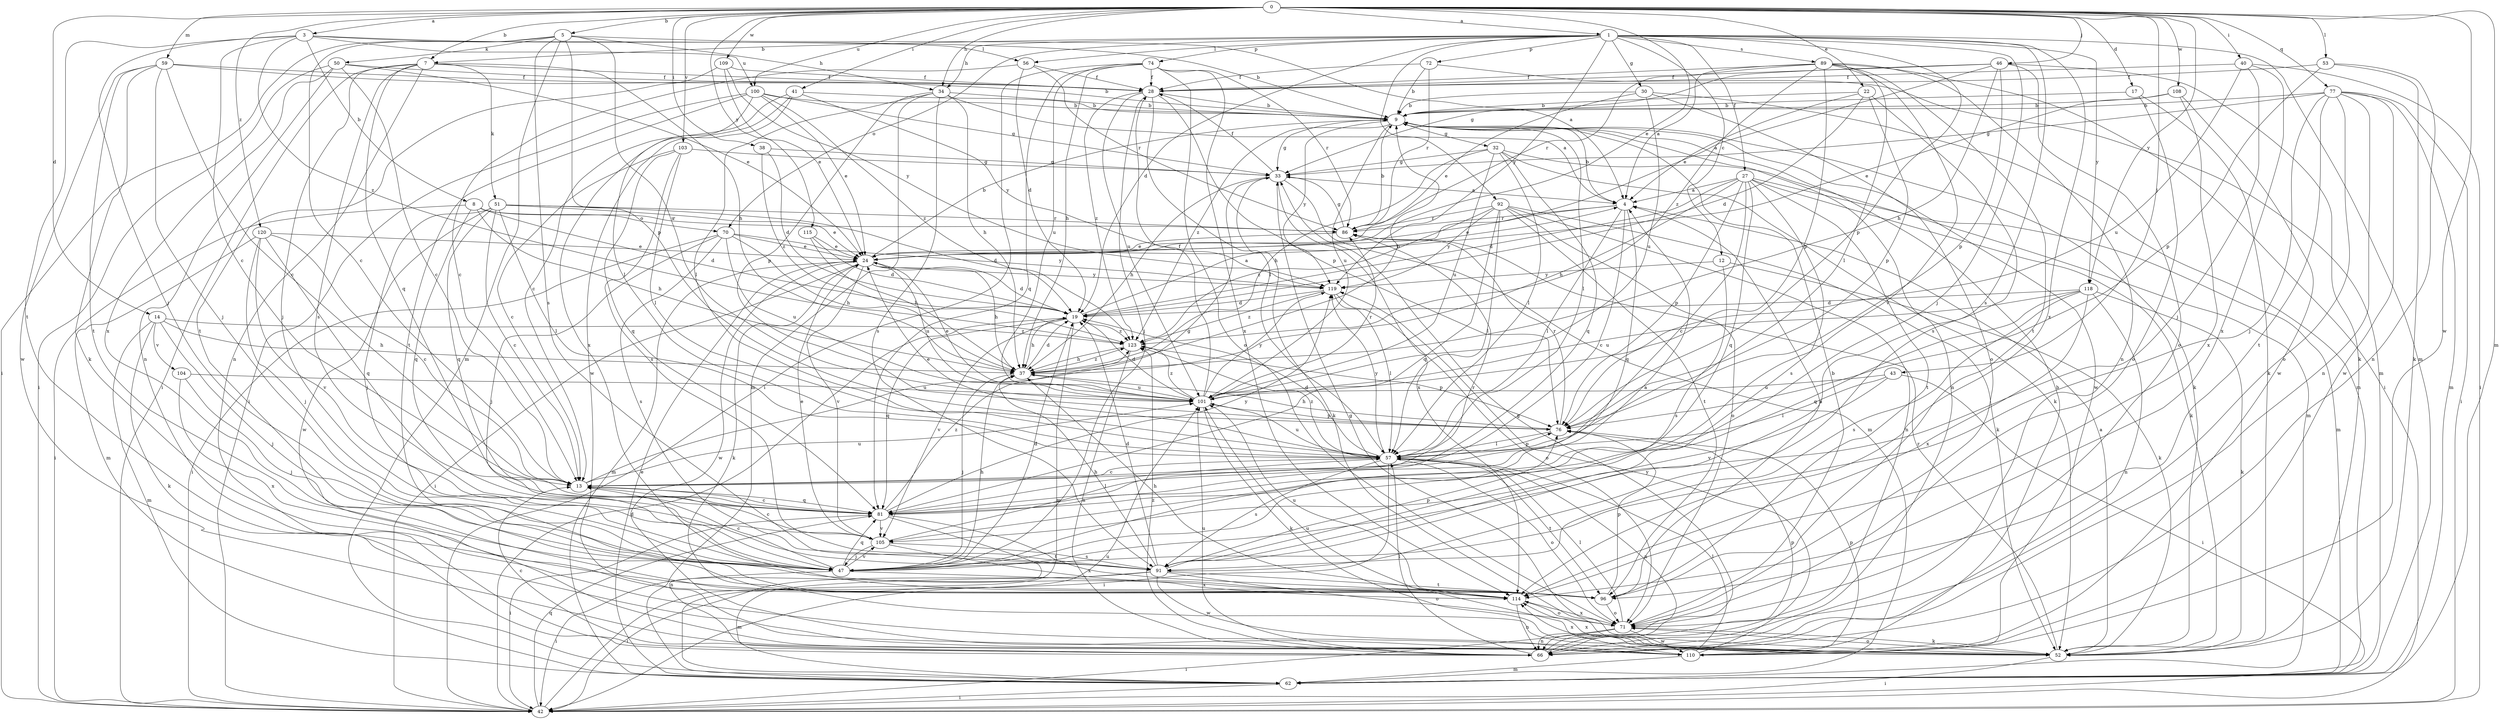 strict digraph  {
0;
1;
3;
4;
5;
7;
8;
9;
12;
13;
14;
17;
19;
22;
24;
27;
28;
30;
32;
33;
34;
37;
38;
40;
41;
42;
43;
46;
47;
50;
51;
52;
53;
56;
57;
59;
62;
66;
70;
71;
72;
74;
76;
77;
81;
86;
89;
91;
92;
96;
100;
101;
103;
104;
105;
108;
109;
110;
114;
115;
118;
119;
120;
123;
0 -> 1  [label=a];
0 -> 3  [label=a];
0 -> 5  [label=b];
0 -> 7  [label=b];
0 -> 14  [label=d];
0 -> 17  [label=d];
0 -> 22  [label=e];
0 -> 24  [label=e];
0 -> 34  [label=h];
0 -> 38  [label=i];
0 -> 40  [label=i];
0 -> 41  [label=i];
0 -> 43  [label=j];
0 -> 46  [label=j];
0 -> 53  [label=l];
0 -> 59  [label=m];
0 -> 62  [label=m];
0 -> 77  [label=q];
0 -> 100  [label=u];
0 -> 103  [label=v];
0 -> 108  [label=w];
0 -> 109  [label=w];
0 -> 110  [label=w];
0 -> 115  [label=y];
0 -> 118  [label=y];
0 -> 120  [label=z];
1 -> 7  [label=b];
1 -> 12  [label=c];
1 -> 19  [label=d];
1 -> 27  [label=f];
1 -> 30  [label=g];
1 -> 34  [label=h];
1 -> 47  [label=j];
1 -> 56  [label=l];
1 -> 62  [label=m];
1 -> 70  [label=o];
1 -> 72  [label=p];
1 -> 74  [label=p];
1 -> 76  [label=p];
1 -> 89  [label=s];
1 -> 91  [label=s];
1 -> 92  [label=t];
1 -> 114  [label=x];
1 -> 118  [label=y];
1 -> 119  [label=y];
3 -> 8  [label=b];
3 -> 9  [label=b];
3 -> 13  [label=c];
3 -> 47  [label=j];
3 -> 56  [label=l];
3 -> 96  [label=t];
3 -> 100  [label=u];
3 -> 123  [label=z];
4 -> 9  [label=b];
4 -> 13  [label=c];
4 -> 24  [label=e];
4 -> 57  [label=l];
4 -> 81  [label=q];
4 -> 86  [label=r];
5 -> 4  [label=a];
5 -> 13  [label=c];
5 -> 34  [label=h];
5 -> 42  [label=i];
5 -> 50  [label=k];
5 -> 62  [label=m];
5 -> 76  [label=p];
5 -> 91  [label=s];
5 -> 101  [label=u];
7 -> 28  [label=f];
7 -> 37  [label=h];
7 -> 42  [label=i];
7 -> 47  [label=j];
7 -> 51  [label=k];
7 -> 66  [label=n];
7 -> 81  [label=q];
7 -> 91  [label=s];
8 -> 19  [label=d];
8 -> 37  [label=h];
8 -> 42  [label=i];
8 -> 70  [label=o];
8 -> 81  [label=q];
8 -> 86  [label=r];
9 -> 32  [label=g];
9 -> 33  [label=g];
9 -> 52  [label=k];
9 -> 57  [label=l];
9 -> 66  [label=n];
9 -> 101  [label=u];
9 -> 110  [label=w];
9 -> 119  [label=y];
9 -> 123  [label=z];
12 -> 52  [label=k];
12 -> 91  [label=s];
12 -> 119  [label=y];
13 -> 33  [label=g];
13 -> 81  [label=q];
13 -> 101  [label=u];
14 -> 37  [label=h];
14 -> 47  [label=j];
14 -> 52  [label=k];
14 -> 62  [label=m];
14 -> 104  [label=v];
14 -> 123  [label=z];
17 -> 9  [label=b];
17 -> 52  [label=k];
17 -> 71  [label=o];
19 -> 4  [label=a];
19 -> 37  [label=h];
19 -> 62  [label=m];
19 -> 81  [label=q];
19 -> 105  [label=v];
19 -> 123  [label=z];
22 -> 4  [label=a];
22 -> 9  [label=b];
22 -> 19  [label=d];
22 -> 76  [label=p];
22 -> 91  [label=s];
24 -> 9  [label=b];
24 -> 19  [label=d];
24 -> 37  [label=h];
24 -> 42  [label=i];
24 -> 52  [label=k];
24 -> 62  [label=m];
24 -> 101  [label=u];
24 -> 105  [label=v];
24 -> 110  [label=w];
24 -> 119  [label=y];
27 -> 4  [label=a];
27 -> 13  [label=c];
27 -> 19  [label=d];
27 -> 37  [label=h];
27 -> 52  [label=k];
27 -> 62  [label=m];
27 -> 76  [label=p];
27 -> 81  [label=q];
27 -> 91  [label=s];
27 -> 96  [label=t];
28 -> 9  [label=b];
28 -> 47  [label=j];
28 -> 57  [label=l];
28 -> 76  [label=p];
28 -> 101  [label=u];
28 -> 123  [label=z];
30 -> 9  [label=b];
30 -> 24  [label=e];
30 -> 62  [label=m];
30 -> 71  [label=o];
30 -> 101  [label=u];
32 -> 33  [label=g];
32 -> 37  [label=h];
32 -> 52  [label=k];
32 -> 57  [label=l];
32 -> 62  [label=m];
32 -> 81  [label=q];
32 -> 101  [label=u];
33 -> 4  [label=a];
33 -> 28  [label=f];
33 -> 37  [label=h];
33 -> 52  [label=k];
33 -> 62  [label=m];
33 -> 114  [label=x];
34 -> 4  [label=a];
34 -> 9  [label=b];
34 -> 37  [label=h];
34 -> 57  [label=l];
34 -> 62  [label=m];
34 -> 76  [label=p];
34 -> 91  [label=s];
37 -> 9  [label=b];
37 -> 19  [label=d];
37 -> 47  [label=j];
37 -> 101  [label=u];
37 -> 123  [label=z];
38 -> 19  [label=d];
38 -> 33  [label=g];
38 -> 123  [label=z];
40 -> 28  [label=f];
40 -> 42  [label=i];
40 -> 47  [label=j];
40 -> 101  [label=u];
40 -> 114  [label=x];
41 -> 9  [label=b];
41 -> 13  [label=c];
41 -> 110  [label=w];
41 -> 114  [label=x];
41 -> 119  [label=y];
42 -> 19  [label=d];
42 -> 81  [label=q];
42 -> 101  [label=u];
43 -> 42  [label=i];
43 -> 57  [label=l];
43 -> 101  [label=u];
43 -> 105  [label=v];
46 -> 24  [label=e];
46 -> 28  [label=f];
46 -> 33  [label=g];
46 -> 37  [label=h];
46 -> 52  [label=k];
46 -> 71  [label=o];
46 -> 76  [label=p];
47 -> 4  [label=a];
47 -> 13  [label=c];
47 -> 19  [label=d];
47 -> 37  [label=h];
47 -> 42  [label=i];
47 -> 81  [label=q];
47 -> 105  [label=v];
47 -> 114  [label=x];
50 -> 13  [label=c];
50 -> 24  [label=e];
50 -> 28  [label=f];
50 -> 42  [label=i];
50 -> 66  [label=n];
50 -> 114  [label=x];
51 -> 13  [label=c];
51 -> 19  [label=d];
51 -> 24  [label=e];
51 -> 47  [label=j];
51 -> 57  [label=l];
51 -> 81  [label=q];
51 -> 86  [label=r];
51 -> 110  [label=w];
52 -> 4  [label=a];
52 -> 33  [label=g];
52 -> 42  [label=i];
52 -> 71  [label=o];
52 -> 86  [label=r];
52 -> 101  [label=u];
52 -> 114  [label=x];
53 -> 28  [label=f];
53 -> 52  [label=k];
53 -> 66  [label=n];
53 -> 76  [label=p];
56 -> 13  [label=c];
56 -> 19  [label=d];
56 -> 28  [label=f];
56 -> 86  [label=r];
57 -> 13  [label=c];
57 -> 19  [label=d];
57 -> 24  [label=e];
57 -> 42  [label=i];
57 -> 66  [label=n];
57 -> 71  [label=o];
57 -> 76  [label=p];
57 -> 91  [label=s];
57 -> 96  [label=t];
57 -> 101  [label=u];
57 -> 119  [label=y];
57 -> 123  [label=z];
59 -> 9  [label=b];
59 -> 13  [label=c];
59 -> 28  [label=f];
59 -> 47  [label=j];
59 -> 52  [label=k];
59 -> 96  [label=t];
59 -> 110  [label=w];
62 -> 24  [label=e];
62 -> 42  [label=i];
66 -> 13  [label=c];
66 -> 33  [label=g];
66 -> 57  [label=l];
66 -> 76  [label=p];
66 -> 101  [label=u];
66 -> 123  [label=z];
70 -> 24  [label=e];
70 -> 37  [label=h];
70 -> 42  [label=i];
70 -> 47  [label=j];
70 -> 91  [label=s];
70 -> 101  [label=u];
70 -> 119  [label=y];
71 -> 9  [label=b];
71 -> 42  [label=i];
71 -> 52  [label=k];
71 -> 57  [label=l];
71 -> 66  [label=n];
71 -> 110  [label=w];
71 -> 114  [label=x];
72 -> 9  [label=b];
72 -> 28  [label=f];
72 -> 62  [label=m];
72 -> 86  [label=r];
74 -> 28  [label=f];
74 -> 37  [label=h];
74 -> 42  [label=i];
74 -> 71  [label=o];
74 -> 81  [label=q];
74 -> 86  [label=r];
74 -> 101  [label=u];
74 -> 114  [label=x];
76 -> 37  [label=h];
76 -> 57  [label=l];
76 -> 86  [label=r];
77 -> 9  [label=b];
77 -> 33  [label=g];
77 -> 42  [label=i];
77 -> 47  [label=j];
77 -> 62  [label=m];
77 -> 66  [label=n];
77 -> 71  [label=o];
77 -> 96  [label=t];
77 -> 110  [label=w];
81 -> 13  [label=c];
81 -> 42  [label=i];
81 -> 57  [label=l];
81 -> 66  [label=n];
81 -> 96  [label=t];
81 -> 105  [label=v];
81 -> 119  [label=y];
81 -> 123  [label=z];
86 -> 9  [label=b];
86 -> 24  [label=e];
86 -> 33  [label=g];
89 -> 4  [label=a];
89 -> 28  [label=f];
89 -> 42  [label=i];
89 -> 57  [label=l];
89 -> 66  [label=n];
89 -> 76  [label=p];
89 -> 86  [label=r];
89 -> 96  [label=t];
89 -> 105  [label=v];
89 -> 123  [label=z];
91 -> 19  [label=d];
91 -> 37  [label=h];
91 -> 42  [label=i];
91 -> 62  [label=m];
91 -> 71  [label=o];
91 -> 76  [label=p];
91 -> 96  [label=t];
91 -> 110  [label=w];
92 -> 52  [label=k];
92 -> 57  [label=l];
92 -> 66  [label=n];
92 -> 71  [label=o];
92 -> 81  [label=q];
92 -> 86  [label=r];
92 -> 96  [label=t];
92 -> 119  [label=y];
92 -> 123  [label=z];
96 -> 4  [label=a];
96 -> 71  [label=o];
96 -> 76  [label=p];
100 -> 9  [label=b];
100 -> 24  [label=e];
100 -> 33  [label=g];
100 -> 42  [label=i];
100 -> 57  [label=l];
100 -> 96  [label=t];
100 -> 123  [label=z];
101 -> 19  [label=d];
101 -> 24  [label=e];
101 -> 28  [label=f];
101 -> 52  [label=k];
101 -> 76  [label=p];
101 -> 86  [label=r];
101 -> 119  [label=y];
101 -> 123  [label=z];
103 -> 13  [label=c];
103 -> 33  [label=g];
103 -> 57  [label=l];
103 -> 81  [label=q];
103 -> 91  [label=s];
104 -> 47  [label=j];
104 -> 101  [label=u];
104 -> 114  [label=x];
105 -> 13  [label=c];
105 -> 24  [label=e];
105 -> 47  [label=j];
105 -> 86  [label=r];
105 -> 91  [label=s];
105 -> 114  [label=x];
108 -> 9  [label=b];
108 -> 24  [label=e];
108 -> 110  [label=w];
108 -> 114  [label=x];
109 -> 24  [label=e];
109 -> 28  [label=f];
109 -> 96  [label=t];
109 -> 119  [label=y];
110 -> 9  [label=b];
110 -> 57  [label=l];
110 -> 62  [label=m];
110 -> 76  [label=p];
110 -> 114  [label=x];
110 -> 119  [label=y];
114 -> 37  [label=h];
114 -> 66  [label=n];
114 -> 71  [label=o];
114 -> 101  [label=u];
115 -> 19  [label=d];
115 -> 24  [label=e];
115 -> 37  [label=h];
118 -> 19  [label=d];
118 -> 52  [label=k];
118 -> 66  [label=n];
118 -> 81  [label=q];
118 -> 91  [label=s];
118 -> 101  [label=u];
118 -> 114  [label=x];
119 -> 19  [label=d];
119 -> 57  [label=l];
119 -> 71  [label=o];
119 -> 123  [label=z];
120 -> 13  [label=c];
120 -> 24  [label=e];
120 -> 47  [label=j];
120 -> 62  [label=m];
120 -> 81  [label=q];
120 -> 105  [label=v];
123 -> 37  [label=h];
123 -> 66  [label=n];
123 -> 76  [label=p];
}
